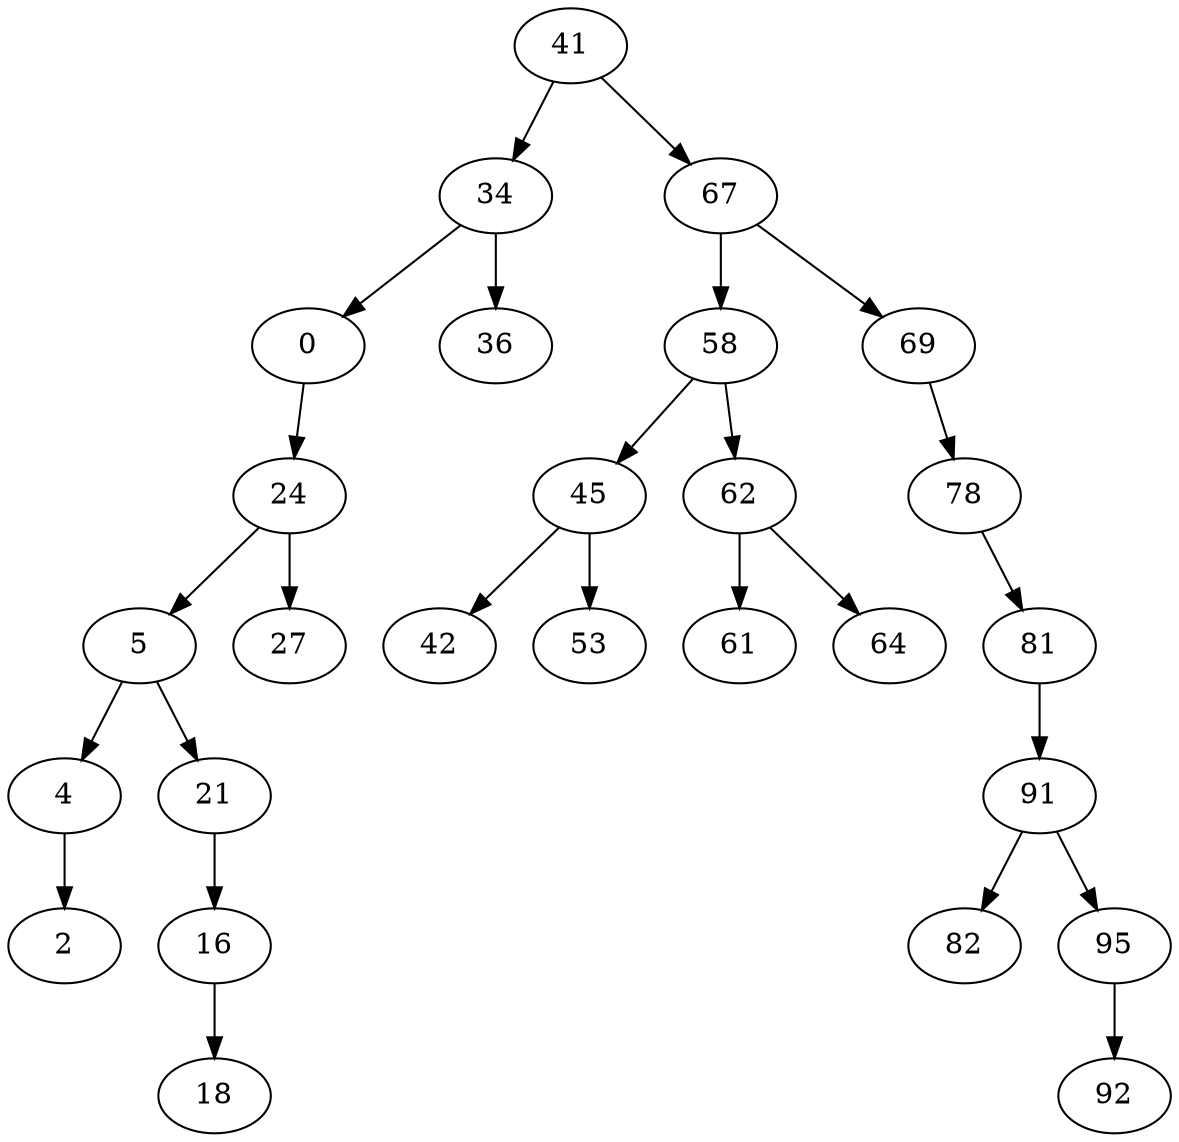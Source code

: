 digraph G {
41->34;
41->67;
34->0;
34->36;
67->58;
67->69;
0->24;
58->45;
58->62;
69->78;
24->5;
24->27;
45->42;
45->53;
62->61;
62->64;
78->81;
5->4;
5->21;
81->91;
4->2;
21->16;
91->82;
91->95;
16->18;
95->92;

}